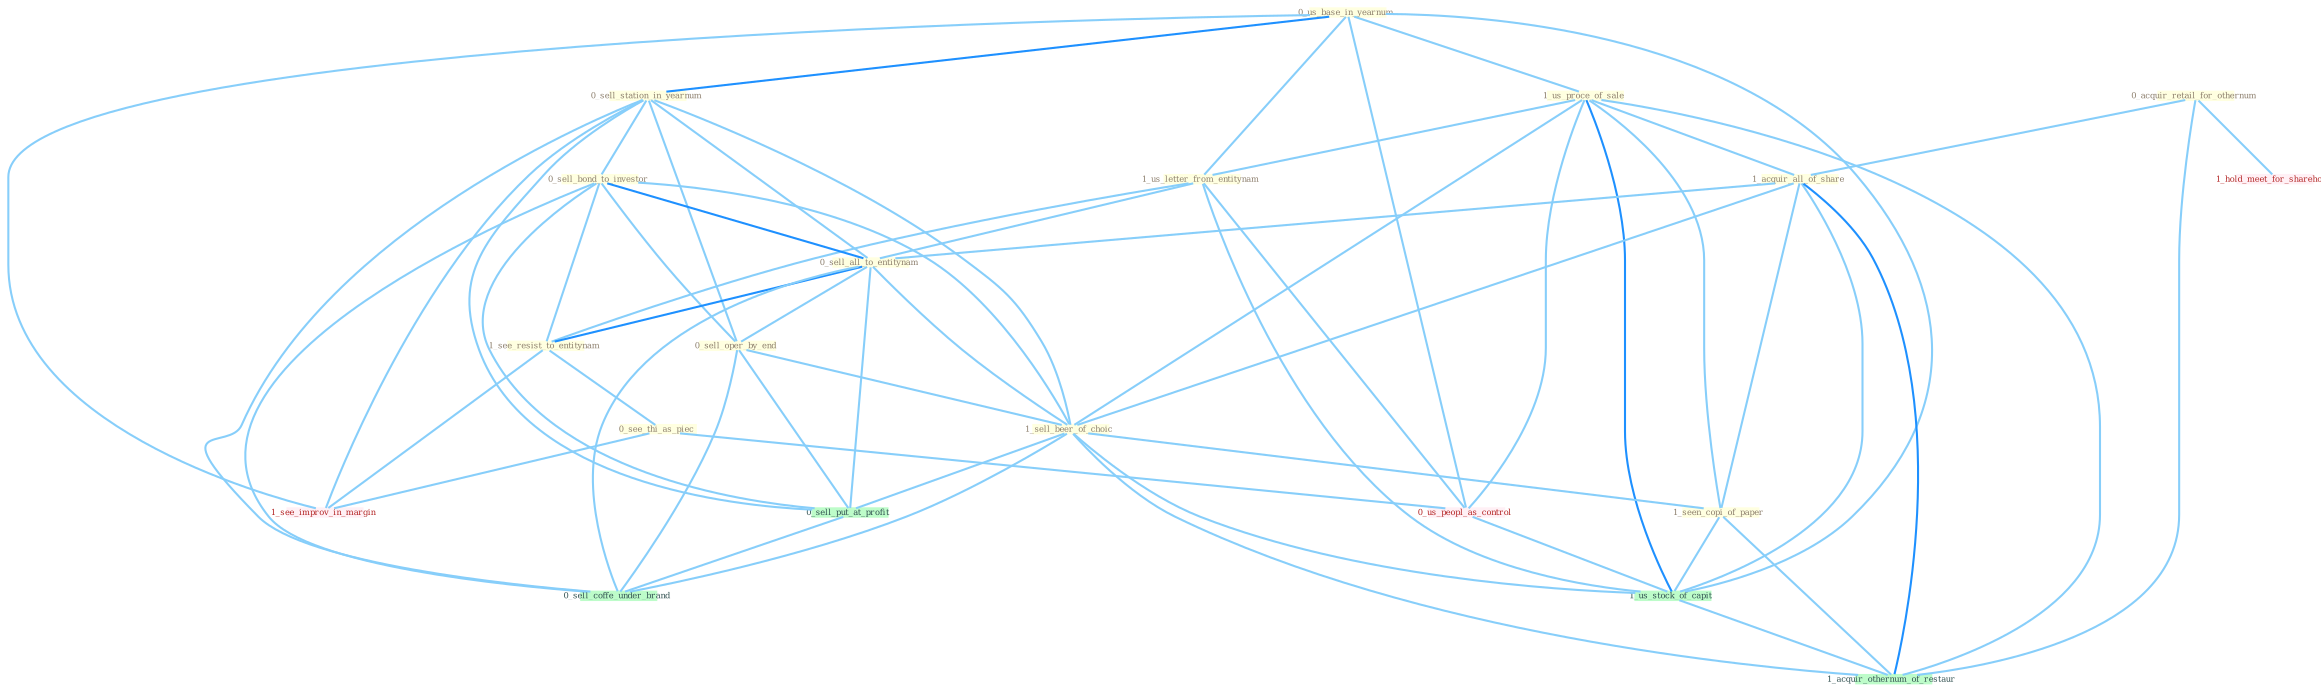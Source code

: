 Graph G{ 
    node
    [shape=polygon,style=filled,width=.5,height=.06,color="#BDFCC9",fixedsize=true,fontsize=4,
    fontcolor="#2f4f4f"];
    {node
    [color="#ffffe0", fontcolor="#8b7d6b"] "0_us_base_in_yearnum " "0_acquir_retail_for_othernum " "1_us_proce_of_sale " "1_us_letter_from_entitynam " "0_sell_station_in_yearnum " "0_sell_bond_to_investor " "1_acquir_all_of_share " "0_sell_all_to_entitynam " "0_sell_oper_by_end " "1_see_resist_to_entitynam " "1_sell_beer_of_choic " "0_see_thi_as_piec " "1_seen_copi_of_paper "}
{node [color="#fff0f5", fontcolor="#b22222"] "0_us_peopl_as_control " "1_see_improv_in_margin " "1_hold_meet_for_sharehold "}
edge [color="#B0E2FF"];

	"0_us_base_in_yearnum " -- "1_us_proce_of_sale " [w="1", color="#87cefa" ];
	"0_us_base_in_yearnum " -- "1_us_letter_from_entitynam " [w="1", color="#87cefa" ];
	"0_us_base_in_yearnum " -- "0_sell_station_in_yearnum " [w="2", color="#1e90ff" , len=0.8];
	"0_us_base_in_yearnum " -- "0_us_peopl_as_control " [w="1", color="#87cefa" ];
	"0_us_base_in_yearnum " -- "1_us_stock_of_capit " [w="1", color="#87cefa" ];
	"0_us_base_in_yearnum " -- "1_see_improv_in_margin " [w="1", color="#87cefa" ];
	"0_acquir_retail_for_othernum " -- "1_acquir_all_of_share " [w="1", color="#87cefa" ];
	"0_acquir_retail_for_othernum " -- "1_hold_meet_for_sharehold " [w="1", color="#87cefa" ];
	"0_acquir_retail_for_othernum " -- "1_acquir_othernum_of_restaur " [w="1", color="#87cefa" ];
	"1_us_proce_of_sale " -- "1_us_letter_from_entitynam " [w="1", color="#87cefa" ];
	"1_us_proce_of_sale " -- "1_acquir_all_of_share " [w="1", color="#87cefa" ];
	"1_us_proce_of_sale " -- "1_sell_beer_of_choic " [w="1", color="#87cefa" ];
	"1_us_proce_of_sale " -- "1_seen_copi_of_paper " [w="1", color="#87cefa" ];
	"1_us_proce_of_sale " -- "0_us_peopl_as_control " [w="1", color="#87cefa" ];
	"1_us_proce_of_sale " -- "1_us_stock_of_capit " [w="2", color="#1e90ff" , len=0.8];
	"1_us_proce_of_sale " -- "1_acquir_othernum_of_restaur " [w="1", color="#87cefa" ];
	"1_us_letter_from_entitynam " -- "0_sell_all_to_entitynam " [w="1", color="#87cefa" ];
	"1_us_letter_from_entitynam " -- "1_see_resist_to_entitynam " [w="1", color="#87cefa" ];
	"1_us_letter_from_entitynam " -- "0_us_peopl_as_control " [w="1", color="#87cefa" ];
	"1_us_letter_from_entitynam " -- "1_us_stock_of_capit " [w="1", color="#87cefa" ];
	"0_sell_station_in_yearnum " -- "0_sell_bond_to_investor " [w="1", color="#87cefa" ];
	"0_sell_station_in_yearnum " -- "0_sell_all_to_entitynam " [w="1", color="#87cefa" ];
	"0_sell_station_in_yearnum " -- "0_sell_oper_by_end " [w="1", color="#87cefa" ];
	"0_sell_station_in_yearnum " -- "1_sell_beer_of_choic " [w="1", color="#87cefa" ];
	"0_sell_station_in_yearnum " -- "0_sell_put_at_profit " [w="1", color="#87cefa" ];
	"0_sell_station_in_yearnum " -- "1_see_improv_in_margin " [w="1", color="#87cefa" ];
	"0_sell_station_in_yearnum " -- "0_sell_coffe_under_brand " [w="1", color="#87cefa" ];
	"0_sell_bond_to_investor " -- "0_sell_all_to_entitynam " [w="2", color="#1e90ff" , len=0.8];
	"0_sell_bond_to_investor " -- "0_sell_oper_by_end " [w="1", color="#87cefa" ];
	"0_sell_bond_to_investor " -- "1_see_resist_to_entitynam " [w="1", color="#87cefa" ];
	"0_sell_bond_to_investor " -- "1_sell_beer_of_choic " [w="1", color="#87cefa" ];
	"0_sell_bond_to_investor " -- "0_sell_put_at_profit " [w="1", color="#87cefa" ];
	"0_sell_bond_to_investor " -- "0_sell_coffe_under_brand " [w="1", color="#87cefa" ];
	"1_acquir_all_of_share " -- "0_sell_all_to_entitynam " [w="1", color="#87cefa" ];
	"1_acquir_all_of_share " -- "1_sell_beer_of_choic " [w="1", color="#87cefa" ];
	"1_acquir_all_of_share " -- "1_seen_copi_of_paper " [w="1", color="#87cefa" ];
	"1_acquir_all_of_share " -- "1_us_stock_of_capit " [w="1", color="#87cefa" ];
	"1_acquir_all_of_share " -- "1_acquir_othernum_of_restaur " [w="2", color="#1e90ff" , len=0.8];
	"0_sell_all_to_entitynam " -- "0_sell_oper_by_end " [w="1", color="#87cefa" ];
	"0_sell_all_to_entitynam " -- "1_see_resist_to_entitynam " [w="2", color="#1e90ff" , len=0.8];
	"0_sell_all_to_entitynam " -- "1_sell_beer_of_choic " [w="1", color="#87cefa" ];
	"0_sell_all_to_entitynam " -- "0_sell_put_at_profit " [w="1", color="#87cefa" ];
	"0_sell_all_to_entitynam " -- "0_sell_coffe_under_brand " [w="1", color="#87cefa" ];
	"0_sell_oper_by_end " -- "1_sell_beer_of_choic " [w="1", color="#87cefa" ];
	"0_sell_oper_by_end " -- "0_sell_put_at_profit " [w="1", color="#87cefa" ];
	"0_sell_oper_by_end " -- "0_sell_coffe_under_brand " [w="1", color="#87cefa" ];
	"1_see_resist_to_entitynam " -- "0_see_thi_as_piec " [w="1", color="#87cefa" ];
	"1_see_resist_to_entitynam " -- "1_see_improv_in_margin " [w="1", color="#87cefa" ];
	"1_sell_beer_of_choic " -- "1_seen_copi_of_paper " [w="1", color="#87cefa" ];
	"1_sell_beer_of_choic " -- "0_sell_put_at_profit " [w="1", color="#87cefa" ];
	"1_sell_beer_of_choic " -- "1_us_stock_of_capit " [w="1", color="#87cefa" ];
	"1_sell_beer_of_choic " -- "0_sell_coffe_under_brand " [w="1", color="#87cefa" ];
	"1_sell_beer_of_choic " -- "1_acquir_othernum_of_restaur " [w="1", color="#87cefa" ];
	"0_see_thi_as_piec " -- "0_us_peopl_as_control " [w="1", color="#87cefa" ];
	"0_see_thi_as_piec " -- "1_see_improv_in_margin " [w="1", color="#87cefa" ];
	"1_seen_copi_of_paper " -- "1_us_stock_of_capit " [w="1", color="#87cefa" ];
	"1_seen_copi_of_paper " -- "1_acquir_othernum_of_restaur " [w="1", color="#87cefa" ];
	"0_us_peopl_as_control " -- "1_us_stock_of_capit " [w="1", color="#87cefa" ];
	"0_sell_put_at_profit " -- "0_sell_coffe_under_brand " [w="1", color="#87cefa" ];
	"1_us_stock_of_capit " -- "1_acquir_othernum_of_restaur " [w="1", color="#87cefa" ];
}
